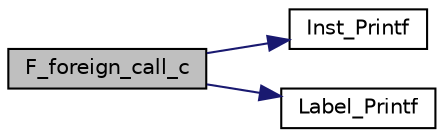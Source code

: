 digraph "F_foreign_call_c"
{
  edge [fontname="Helvetica",fontsize="10",labelfontname="Helvetica",labelfontsize="10"];
  node [fontname="Helvetica",fontsize="10",shape=record];
  rankdir="LR";
  Node1 [label="F_foreign_call_c",height=0.2,width=0.4,color="black", fillcolor="grey75", style="filled", fontcolor="black"];
  Node1 -> Node2 [color="midnightblue",fontsize="10",style="solid",fontname="Helvetica"];
  Node2 [label="Inst_Printf",height=0.2,width=0.4,color="black", fillcolor="white", style="filled",URL="$wam2ma_8c.html#a3cd8f58f2bf669fecf3c585a066f9d8b"];
  Node1 -> Node3 [color="midnightblue",fontsize="10",style="solid",fontname="Helvetica"];
  Node3 [label="Label_Printf",height=0.2,width=0.4,color="black", fillcolor="white", style="filled",URL="$wam2ma_8c.html#a372e9ab684b569db6f4fe9d63342d3df"];
}
